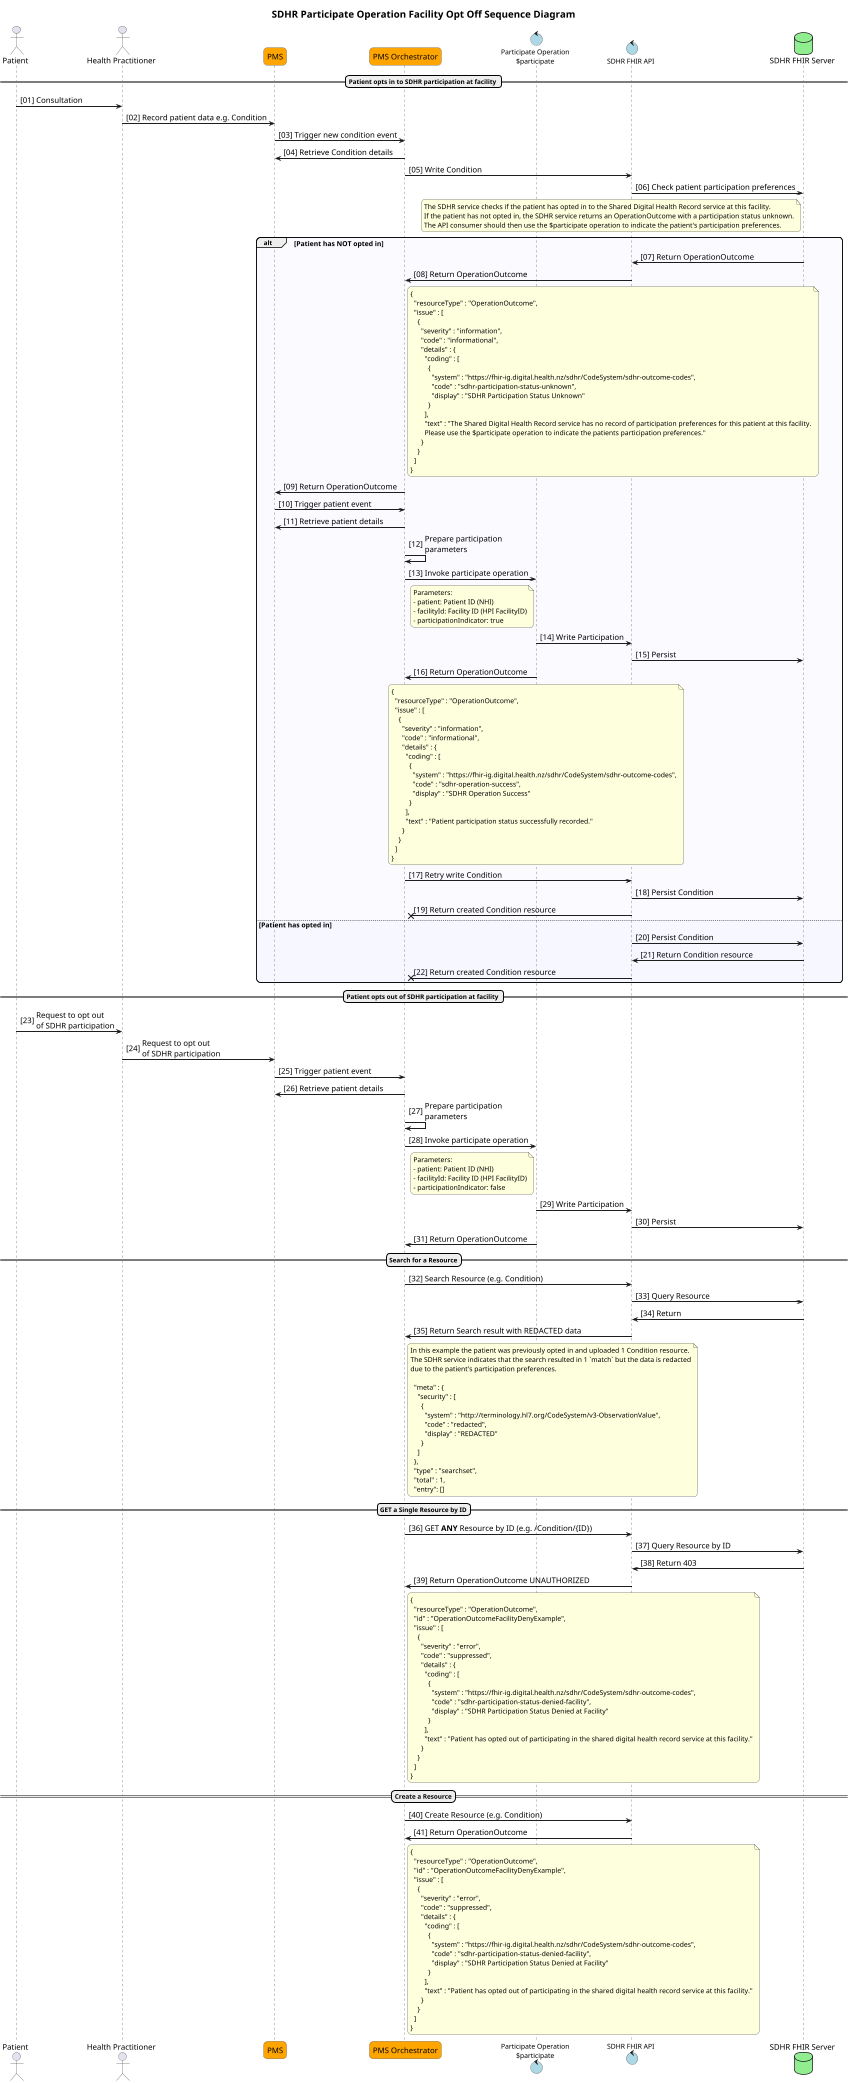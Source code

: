 @startuml

title SDHR Participate Operation Facility Opt Off Sequence Diagram

autonumber "<color:Black>[00]"

skinparam ActorFontSize 16
skinparam ArrowFontSize 12
skinparam ArrowFontSize 16
skinparam BoxPadding 5
skinparam DatabaseFontSize 16
skinparam dpi 400
skinparam EntityFontSize 16
skinparam MaxMessageSize 375
skinparam NoteFontSize 14
skinparam ParticipantFontSize 16
skinparam ParticipantPadding 5
skinparam responseMessageBelowArrow true
skinparam roundcorner 15
skinparam sequenceArrowThickness 2
skinparam SequenceBoxFontSize 16
skinparam sequencegroupfontsize 14
skinparam SequenceMessageAlignment left
skinparam sequenceStyle uml2
skinparam TitleFontSize 20
' semi-transparent sequence groups!
' see https://sarafian.github.io/tips/2021/03/11/plantuml-tips-tricks-1.html#:~:text=responseMessageBelowArrow-,Semi,-transparent%20group%20backgrounds
skinparam SequenceGroupBodyBackgroundColor #EEEEFF50

scale max 400 width
scale 300*500

actor "Patient" as Patient
actor "Health Practitioner" as USER
participant "PMS" as APIC #Orange
participant "PMS Orchestrator" as ORCHESTRATOR #Orange
control "Participate Operation\n$participate" as PARTICIPATE #LightBlue
control "SDHR FHIR API" as FHIRAPI #LightBlue
database "SDHR FHIR Server" as SDHR #LightGreen

== Patient opts in to SDHR participation at facility ==
Patient -> USER : Consultation
USER -> APIC : Record patient data e.g. Condition
APIC -> ORCHESTRATOR : Trigger new condition event
ORCHESTRATOR -> APIC : Retrieve Condition details
ORCHESTRATOR ->FHIRAPI : Write Condition
FHIRAPI -> SDHR : Check patient participation preferences
note left of SDHR
  The SDHR service checks if the patient has opted in to the Shared Digital Health Record service at this facility.
  If the patient has not opted in, the SDHR service returns an OperationOutcome with a participation status unknown.
  The API consumer should then use the $participate operation to indicate the patient's participation preferences.
end note
alt Patient has **NOT** opted in
  SDHR -> FHIRAPI : Return OperationOutcome
  FHIRAPI -> ORCHESTRATOR : Return OperationOutcome
  note right of ORCHESTRATOR
{
  "resourceType" : "OperationOutcome",
  "issue" : [
    {
      "severity" : "information",
      "code" : "informational",
      "details" : {
        "coding" : [
          {
            "system" : "https://fhir-ig.digital.health.nz/sdhr/CodeSystem/sdhr-outcome-codes",
            "code" : "sdhr-participation-status-unknown",
            "display" : "SDHR Participation Status Unknown"
          }
        ],
        "text" : "The Shared Digital Health Record service has no record of participation preferences for this patient at this facility.
        Please use the $participate operation to indicate the patients participation preferences."
      }
    }
  ]
}
  end note
  ORCHESTRATOR -> APIC : Return OperationOutcome
  APIC -> ORCHESTRATOR : Trigger patient event
  ORCHESTRATOR -> APIC : Retrieve patient details
  ORCHESTRATOR -> ORCHESTRATOR : Prepare participation\nparameters
  ORCHESTRATOR -> PARTICIPATE : Invoke participate operation
  note left of PARTICIPATE
    Parameters:
    - patient: Patient ID (NHI)
    - facilityId: Facility ID (HPI FacilityID)
    - participationIndicator: true
  end note
  PARTICIPATE -> FHIRAPI : Write Participation
  FHIRAPI -> SDHR : Persist
  PARTICIPATE -> ORCHESTRATOR : Return OperationOutcome
  note over PARTICIPATE
  {
    "resourceType" : "OperationOutcome",
    "issue" : [
      {
        "severity" : "information",
        "code" : "informational",
        "details" : {
          "coding" : [
            {
              "system" : "https://fhir-ig.digital.health.nz/sdhr/CodeSystem/sdhr-outcome-codes",
              "code" : "sdhr-operation-success",
              "display" : "SDHR Operation Success"
            }
          ],
          "text" : "Patient participation status successfully recorded."
        }
      }
    ]
  }
  end note
  ORCHESTRATOR ->FHIRAPI : Retry write Condition
  FHIRAPI -> SDHR : Persist Condition
  FHIRAPI -x ORCHESTRATOR : Return created Condition resource
else Patient has opted in
  FHIRAPI -> SDHR : Persist Condition
  SDHR -> FHIRAPI : Return Condition resource
  FHIRAPI -x ORCHESTRATOR : Return created Condition resource


end

== Patient opts out of SDHR participation at facility ==
Patient -> USER : Request to opt out\nof SDHR participation
USER -> APIC : Request to opt out\nof SDHR participation
APIC -> ORCHESTRATOR : Trigger patient event
ORCHESTRATOR -> APIC : Retrieve patient details
ORCHESTRATOR -> ORCHESTRATOR : Prepare participation\nparameters
ORCHESTRATOR -> PARTICIPATE : Invoke participate operation
note left of PARTICIPATE
  Parameters:
  - patient: Patient ID (NHI)
  - facilityId: Facility ID (HPI FacilityID)
  - participationIndicator: false
end note
PARTICIPATE -> FHIRAPI : Write Participation
FHIRAPI -> SDHR : Persist
PARTICIPATE -> ORCHESTRATOR : Return OperationOutcome

==Search for a Resource==
ORCHESTRATOR -> FHIRAPI : Search Resource (e.g. Condition)
FHIRAPI -> SDHR : Query Resource
SDHR -> FHIRAPI : Return
FHIRAPI -> ORCHESTRATOR : Return Search result with REDACTED data
note right of ORCHESTRATOR
In this example the patient was previously opted in and uploaded 1 Condition resource.
The SDHR service indicates that the search resulted in 1 `match` but the data is redacted
due to the patient's participation preferences.

  "meta" : {
    "security" : [
      {
        "system" : "http://terminology.hl7.org/CodeSystem/v3-ObservationValue",
        "code" : "redacted",
        "display" : "REDACTED"
      }
    ]
  },
  "type" : "searchset",
  "total" : 1,
  "entry": []
end note

==GET a Single Resource by ID==
ORCHESTRATOR -> FHIRAPI : GET **ANY** Resource by ID (e.g. /Condition/{ID})
FHIRAPI -> SDHR : Query Resource by ID
SDHR -> FHIRAPI : Return 403
FHIRAPI -> ORCHESTRATOR : Return OperationOutcome UNAUTHORIZED
note right of ORCHESTRATOR
{
  "resourceType" : "OperationOutcome",
  "id" : "OperationOutcomeFacilityDenyExample",
  "issue" : [
    {
      "severity" : "error",
      "code" : "suppressed",
      "details" : {
        "coding" : [
          {
            "system" : "https://fhir-ig.digital.health.nz/sdhr/CodeSystem/sdhr-outcome-codes",
            "code" : "sdhr-participation-status-denied-facility",
            "display" : "SDHR Participation Status Denied at Facility"
          }
        ],
        "text" : "Patient has opted out of participating in the shared digital health record service at this facility."
      }
    }
  ]
}
end note

==Create a Resource==
ORCHESTRATOR -> FHIRAPI : Create Resource (e.g. Condition)
FHIRAPI -> ORCHESTRATOR : Return OperationOutcome
note right of ORCHESTRATOR
{
  "resourceType" : "OperationOutcome",
  "id" : "OperationOutcomeFacilityDenyExample",
  "issue" : [
    {
      "severity" : "error",
      "code" : "suppressed",
      "details" : {
        "coding" : [
          {
            "system" : "https://fhir-ig.digital.health.nz/sdhr/CodeSystem/sdhr-outcome-codes",
            "code" : "sdhr-participation-status-denied-facility",
            "display" : "SDHR Participation Status Denied at Facility"
          }
        ],
        "text" : "Patient has opted out of participating in the shared digital health record service at this facility."
      }
    }
  ]
}
end note

@enduml